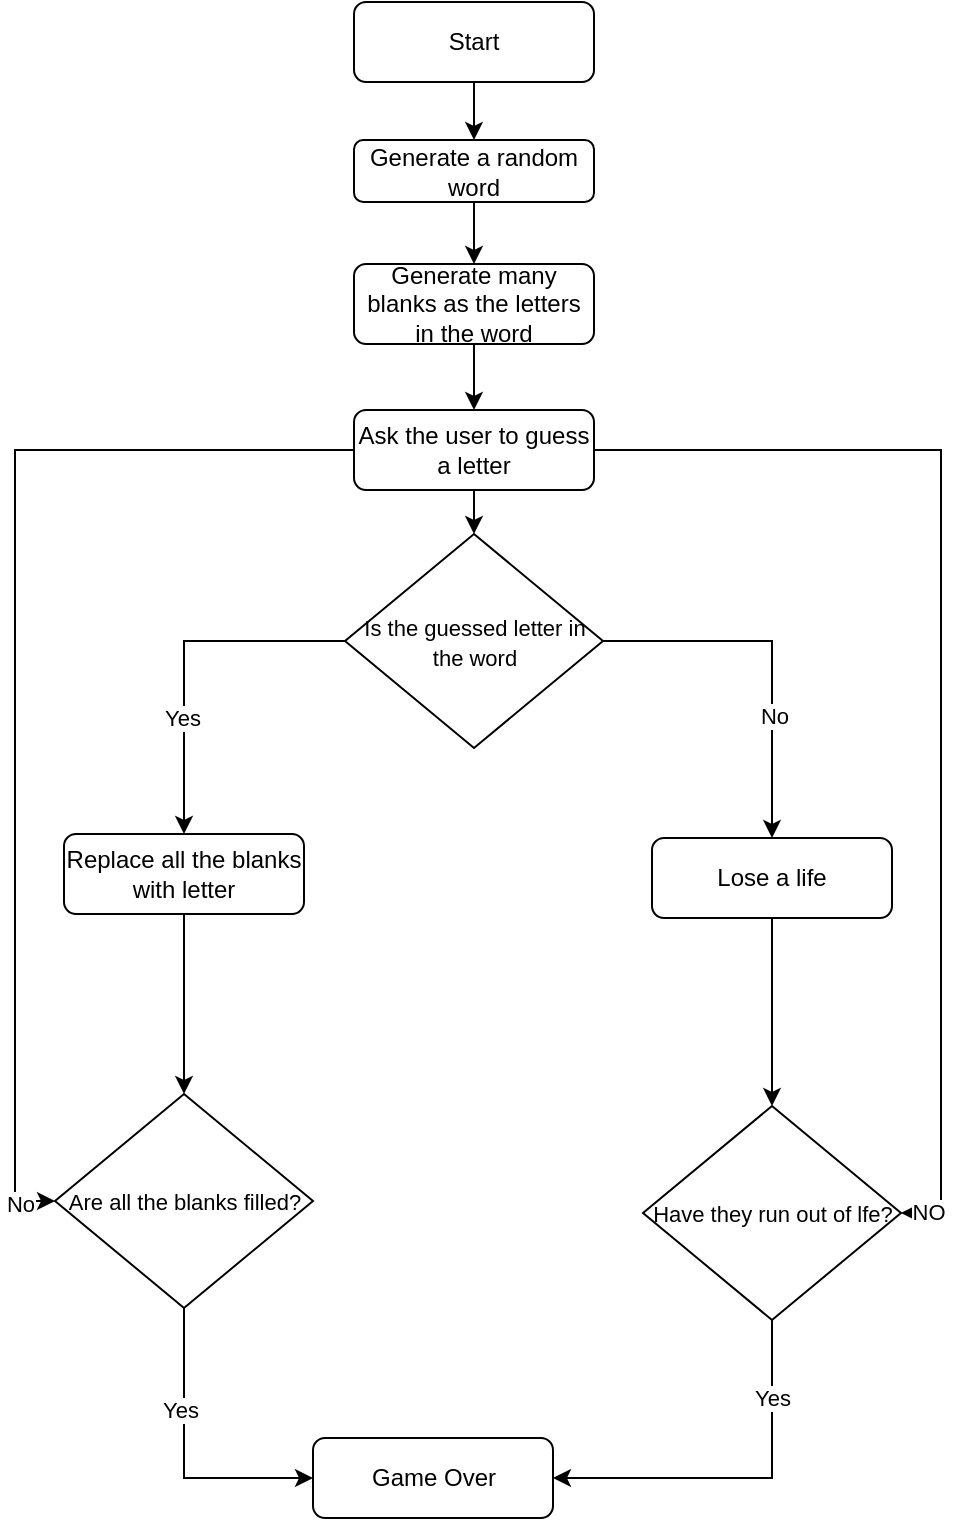<mxfile version="22.1.16" type="device">
  <diagram id="C5RBs43oDa-KdzZeNtuy" name="Page-1">
    <mxGraphModel dx="2025" dy="834" grid="0" gridSize="10" guides="1" tooltips="1" connect="1" arrows="1" fold="1" page="1" pageScale="1" pageWidth="827" pageHeight="1169" math="0" shadow="0">
      <root>
        <mxCell id="WIyWlLk6GJQsqaUBKTNV-0" />
        <mxCell id="WIyWlLk6GJQsqaUBKTNV-1" parent="WIyWlLk6GJQsqaUBKTNV-0" />
        <mxCell id="qfkqd2oVbEpKfrebpLgS-9" style="edgeStyle=orthogonalEdgeStyle;rounded=0;orthogonalLoop=1;jettySize=auto;html=1;" edge="1" parent="WIyWlLk6GJQsqaUBKTNV-1" source="WIyWlLk6GJQsqaUBKTNV-3" target="qfkqd2oVbEpKfrebpLgS-0">
          <mxGeometry relative="1" as="geometry" />
        </mxCell>
        <mxCell id="WIyWlLk6GJQsqaUBKTNV-3" value="Start" style="rounded=1;whiteSpace=wrap;html=1;fontSize=12;glass=0;strokeWidth=1;shadow=0;" parent="WIyWlLk6GJQsqaUBKTNV-1" vertex="1">
          <mxGeometry x="323" y="12" width="120" height="40" as="geometry" />
        </mxCell>
        <mxCell id="qfkqd2oVbEpKfrebpLgS-10" style="edgeStyle=orthogonalEdgeStyle;rounded=0;orthogonalLoop=1;jettySize=auto;html=1;entryX=0.5;entryY=0;entryDx=0;entryDy=0;" edge="1" parent="WIyWlLk6GJQsqaUBKTNV-1" source="qfkqd2oVbEpKfrebpLgS-0" target="qfkqd2oVbEpKfrebpLgS-1">
          <mxGeometry relative="1" as="geometry" />
        </mxCell>
        <mxCell id="qfkqd2oVbEpKfrebpLgS-0" value="Generate a random word" style="rounded=1;whiteSpace=wrap;html=1;fontSize=12;glass=0;strokeWidth=1;shadow=0;fillColor=default;" vertex="1" parent="WIyWlLk6GJQsqaUBKTNV-1">
          <mxGeometry x="323" y="81" width="120" height="31" as="geometry" />
        </mxCell>
        <mxCell id="qfkqd2oVbEpKfrebpLgS-11" style="edgeStyle=orthogonalEdgeStyle;rounded=0;orthogonalLoop=1;jettySize=auto;html=1;entryX=0.5;entryY=0;entryDx=0;entryDy=0;" edge="1" parent="WIyWlLk6GJQsqaUBKTNV-1" source="qfkqd2oVbEpKfrebpLgS-1" target="qfkqd2oVbEpKfrebpLgS-2">
          <mxGeometry relative="1" as="geometry" />
        </mxCell>
        <mxCell id="qfkqd2oVbEpKfrebpLgS-1" value="Generate many blanks as the letters in the word" style="rounded=1;whiteSpace=wrap;html=1;fontSize=12;glass=0;strokeWidth=1;shadow=0;" vertex="1" parent="WIyWlLk6GJQsqaUBKTNV-1">
          <mxGeometry x="323" y="143" width="120" height="40" as="geometry" />
        </mxCell>
        <mxCell id="qfkqd2oVbEpKfrebpLgS-12" style="edgeStyle=orthogonalEdgeStyle;rounded=0;orthogonalLoop=1;jettySize=auto;html=1;entryX=0.5;entryY=0;entryDx=0;entryDy=0;" edge="1" parent="WIyWlLk6GJQsqaUBKTNV-1" source="qfkqd2oVbEpKfrebpLgS-2" target="qfkqd2oVbEpKfrebpLgS-3">
          <mxGeometry relative="1" as="geometry" />
        </mxCell>
        <mxCell id="qfkqd2oVbEpKfrebpLgS-19" style="edgeStyle=orthogonalEdgeStyle;rounded=0;orthogonalLoop=1;jettySize=auto;html=1;entryX=0;entryY=0.5;entryDx=0;entryDy=0;" edge="1" parent="WIyWlLk6GJQsqaUBKTNV-1" source="qfkqd2oVbEpKfrebpLgS-2" target="qfkqd2oVbEpKfrebpLgS-7">
          <mxGeometry relative="1" as="geometry" />
        </mxCell>
        <mxCell id="qfkqd2oVbEpKfrebpLgS-30" value="No" style="edgeLabel;html=1;align=center;verticalAlign=middle;resizable=0;points=[];" vertex="1" connectable="0" parent="qfkqd2oVbEpKfrebpLgS-19">
          <mxGeometry x="0.934" relative="1" as="geometry">
            <mxPoint x="1" y="1" as="offset" />
          </mxGeometry>
        </mxCell>
        <mxCell id="qfkqd2oVbEpKfrebpLgS-22" style="edgeStyle=orthogonalEdgeStyle;rounded=0;orthogonalLoop=1;jettySize=auto;html=1;entryX=1;entryY=0.5;entryDx=0;entryDy=0;" edge="1" parent="WIyWlLk6GJQsqaUBKTNV-1" source="qfkqd2oVbEpKfrebpLgS-2" target="qfkqd2oVbEpKfrebpLgS-6">
          <mxGeometry relative="1" as="geometry" />
        </mxCell>
        <mxCell id="qfkqd2oVbEpKfrebpLgS-31" value="NO" style="edgeLabel;html=1;align=center;verticalAlign=middle;resizable=0;points=[];" vertex="1" connectable="0" parent="qfkqd2oVbEpKfrebpLgS-22">
          <mxGeometry x="0.953" y="-1" relative="1" as="geometry">
            <mxPoint as="offset" />
          </mxGeometry>
        </mxCell>
        <mxCell id="qfkqd2oVbEpKfrebpLgS-2" value="Ask the user to guess a letter" style="rounded=1;whiteSpace=wrap;html=1;fontSize=12;glass=0;strokeWidth=1;shadow=0;" vertex="1" parent="WIyWlLk6GJQsqaUBKTNV-1">
          <mxGeometry x="323" y="216" width="120" height="40" as="geometry" />
        </mxCell>
        <mxCell id="qfkqd2oVbEpKfrebpLgS-15" style="edgeStyle=orthogonalEdgeStyle;rounded=0;orthogonalLoop=1;jettySize=auto;html=1;" edge="1" parent="WIyWlLk6GJQsqaUBKTNV-1" source="qfkqd2oVbEpKfrebpLgS-3" target="qfkqd2oVbEpKfrebpLgS-4">
          <mxGeometry relative="1" as="geometry" />
        </mxCell>
        <mxCell id="qfkqd2oVbEpKfrebpLgS-27" value="No" style="edgeLabel;html=1;align=center;verticalAlign=middle;resizable=0;points=[];" vertex="1" connectable="0" parent="qfkqd2oVbEpKfrebpLgS-15">
          <mxGeometry x="0.333" y="1" relative="1" as="geometry">
            <mxPoint as="offset" />
          </mxGeometry>
        </mxCell>
        <mxCell id="qfkqd2oVbEpKfrebpLgS-16" style="edgeStyle=orthogonalEdgeStyle;rounded=0;orthogonalLoop=1;jettySize=auto;html=1;entryX=0.5;entryY=0;entryDx=0;entryDy=0;" edge="1" parent="WIyWlLk6GJQsqaUBKTNV-1" source="qfkqd2oVbEpKfrebpLgS-3" target="qfkqd2oVbEpKfrebpLgS-5">
          <mxGeometry relative="1" as="geometry" />
        </mxCell>
        <mxCell id="qfkqd2oVbEpKfrebpLgS-26" value="Yes" style="edgeLabel;html=1;align=center;verticalAlign=middle;resizable=0;points=[];" vertex="1" connectable="0" parent="qfkqd2oVbEpKfrebpLgS-16">
          <mxGeometry x="0.345" y="-1" relative="1" as="geometry">
            <mxPoint as="offset" />
          </mxGeometry>
        </mxCell>
        <mxCell id="qfkqd2oVbEpKfrebpLgS-3" value="&lt;div style=&quot;line-height: 120%;&quot;&gt;&lt;span style=&quot;background-color: initial;&quot;&gt;&lt;font style=&quot;font-size: 11px;&quot;&gt;Is the guessed letter in the word&lt;/font&gt;&lt;/span&gt;&lt;/div&gt;" style="rhombus;whiteSpace=wrap;html=1;align=center;" vertex="1" parent="WIyWlLk6GJQsqaUBKTNV-1">
          <mxGeometry x="318.5" y="278" width="129" height="107" as="geometry" />
        </mxCell>
        <mxCell id="qfkqd2oVbEpKfrebpLgS-18" style="edgeStyle=orthogonalEdgeStyle;rounded=0;orthogonalLoop=1;jettySize=auto;html=1;entryX=0.5;entryY=0;entryDx=0;entryDy=0;" edge="1" parent="WIyWlLk6GJQsqaUBKTNV-1" source="qfkqd2oVbEpKfrebpLgS-4" target="qfkqd2oVbEpKfrebpLgS-6">
          <mxGeometry relative="1" as="geometry" />
        </mxCell>
        <mxCell id="qfkqd2oVbEpKfrebpLgS-4" value="Lose a life" style="rounded=1;whiteSpace=wrap;html=1;fontSize=12;glass=0;strokeWidth=1;shadow=0;" vertex="1" parent="WIyWlLk6GJQsqaUBKTNV-1">
          <mxGeometry x="472" y="430" width="120" height="40" as="geometry" />
        </mxCell>
        <mxCell id="qfkqd2oVbEpKfrebpLgS-17" style="edgeStyle=orthogonalEdgeStyle;rounded=0;orthogonalLoop=1;jettySize=auto;html=1;entryX=0.5;entryY=0;entryDx=0;entryDy=0;" edge="1" parent="WIyWlLk6GJQsqaUBKTNV-1" source="qfkqd2oVbEpKfrebpLgS-5" target="qfkqd2oVbEpKfrebpLgS-7">
          <mxGeometry relative="1" as="geometry" />
        </mxCell>
        <mxCell id="qfkqd2oVbEpKfrebpLgS-5" value="Replace all the blanks with letter" style="rounded=1;whiteSpace=wrap;html=1;fontSize=12;glass=0;strokeWidth=1;shadow=0;" vertex="1" parent="WIyWlLk6GJQsqaUBKTNV-1">
          <mxGeometry x="178" y="428" width="120" height="40" as="geometry" />
        </mxCell>
        <mxCell id="qfkqd2oVbEpKfrebpLgS-25" style="edgeStyle=orthogonalEdgeStyle;rounded=0;orthogonalLoop=1;jettySize=auto;html=1;exitX=0.5;exitY=1;exitDx=0;exitDy=0;entryX=1;entryY=0.5;entryDx=0;entryDy=0;" edge="1" parent="WIyWlLk6GJQsqaUBKTNV-1" source="qfkqd2oVbEpKfrebpLgS-6" target="qfkqd2oVbEpKfrebpLgS-8">
          <mxGeometry relative="1" as="geometry" />
        </mxCell>
        <mxCell id="qfkqd2oVbEpKfrebpLgS-29" value="Yes" style="edgeLabel;html=1;align=center;verticalAlign=middle;resizable=0;points=[];" vertex="1" connectable="0" parent="qfkqd2oVbEpKfrebpLgS-25">
          <mxGeometry x="-0.586" relative="1" as="geometry">
            <mxPoint as="offset" />
          </mxGeometry>
        </mxCell>
        <mxCell id="qfkqd2oVbEpKfrebpLgS-6" value="&lt;div style=&quot;line-height: 120%;&quot;&gt;&lt;span style=&quot;font-size: 11px;&quot;&gt;Have they run out of lfe?&lt;/span&gt;&lt;/div&gt;" style="rhombus;whiteSpace=wrap;html=1;align=center;" vertex="1" parent="WIyWlLk6GJQsqaUBKTNV-1">
          <mxGeometry x="467.5" y="564" width="129" height="107" as="geometry" />
        </mxCell>
        <mxCell id="qfkqd2oVbEpKfrebpLgS-23" style="edgeStyle=orthogonalEdgeStyle;rounded=0;orthogonalLoop=1;jettySize=auto;html=1;entryX=0;entryY=0.5;entryDx=0;entryDy=0;" edge="1" parent="WIyWlLk6GJQsqaUBKTNV-1" source="qfkqd2oVbEpKfrebpLgS-7" target="qfkqd2oVbEpKfrebpLgS-8">
          <mxGeometry relative="1" as="geometry" />
        </mxCell>
        <mxCell id="qfkqd2oVbEpKfrebpLgS-28" value="Yes" style="edgeLabel;html=1;align=center;verticalAlign=middle;resizable=0;points=[];" vertex="1" connectable="0" parent="qfkqd2oVbEpKfrebpLgS-23">
          <mxGeometry x="-0.318" y="-2" relative="1" as="geometry">
            <mxPoint as="offset" />
          </mxGeometry>
        </mxCell>
        <mxCell id="qfkqd2oVbEpKfrebpLgS-7" value="&lt;div style=&quot;line-height: 120%;&quot;&gt;&lt;span style=&quot;font-size: 11px;&quot;&gt;Are all the blanks filled?&lt;/span&gt;&lt;/div&gt;" style="rhombus;whiteSpace=wrap;html=1;align=center;" vertex="1" parent="WIyWlLk6GJQsqaUBKTNV-1">
          <mxGeometry x="173.5" y="558" width="129" height="107" as="geometry" />
        </mxCell>
        <mxCell id="qfkqd2oVbEpKfrebpLgS-8" value="Game Over" style="rounded=1;whiteSpace=wrap;html=1;fontSize=12;glass=0;strokeWidth=1;shadow=0;" vertex="1" parent="WIyWlLk6GJQsqaUBKTNV-1">
          <mxGeometry x="302.5" y="730" width="120" height="40" as="geometry" />
        </mxCell>
      </root>
    </mxGraphModel>
  </diagram>
</mxfile>
